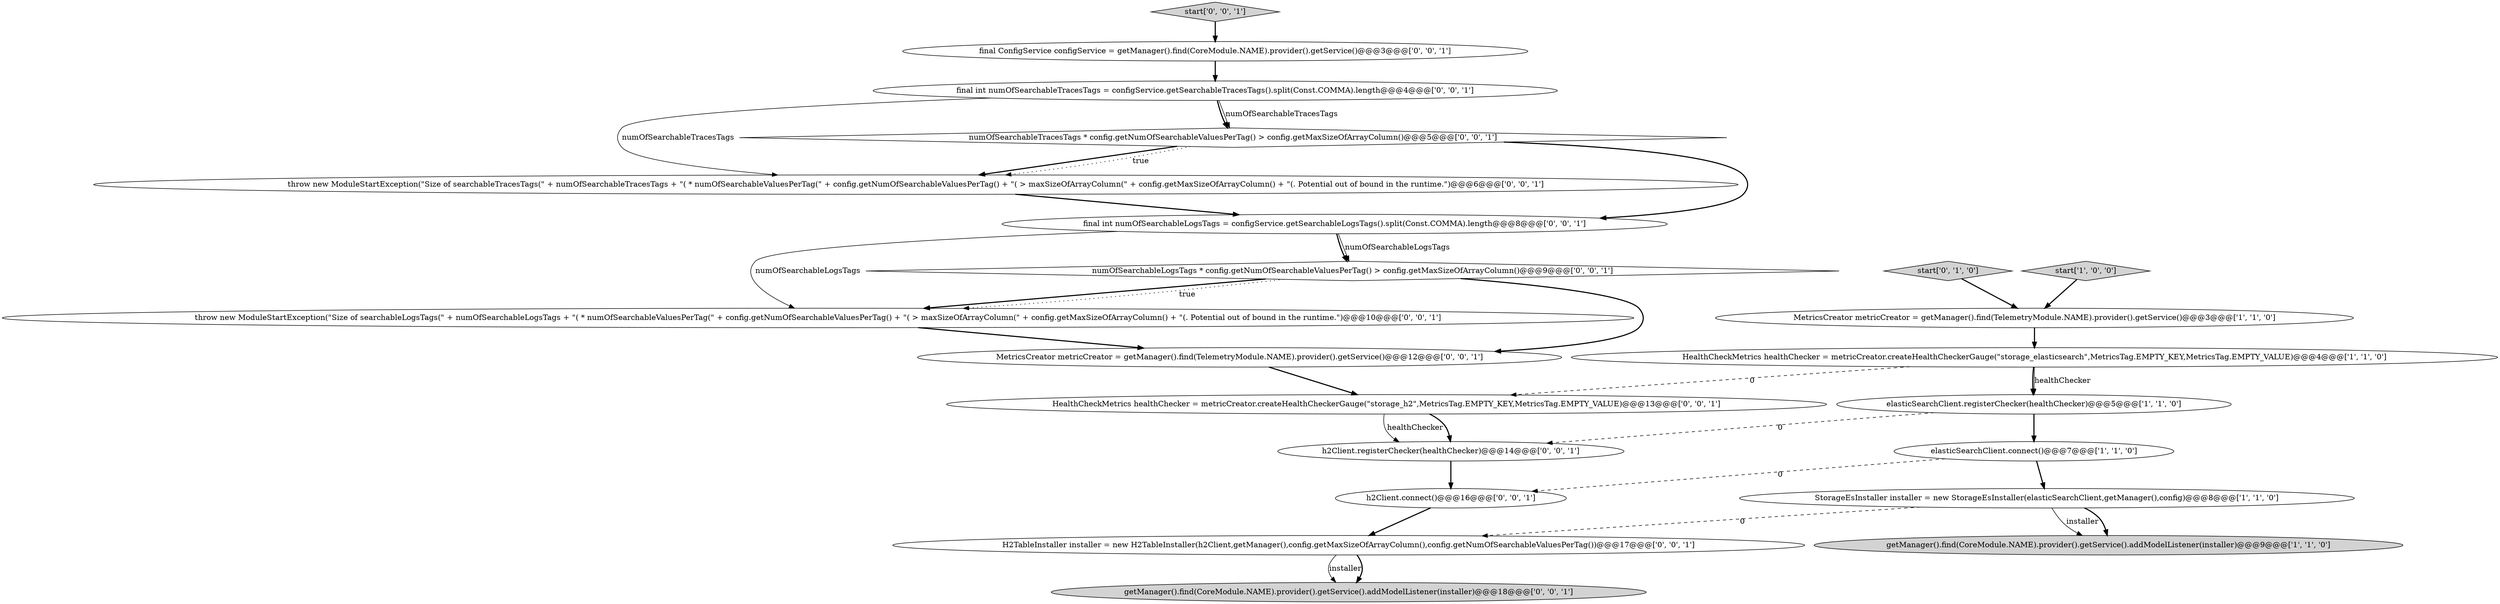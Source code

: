 digraph {
6 [style = filled, label = "MetricsCreator metricCreator = getManager().find(TelemetryModule.NAME).provider().getService()@@@3@@@['1', '1', '0']", fillcolor = white, shape = ellipse image = "AAA0AAABBB1BBB"];
12 [style = filled, label = "h2Client.connect()@@@16@@@['0', '0', '1']", fillcolor = white, shape = ellipse image = "AAA0AAABBB3BBB"];
15 [style = filled, label = "throw new ModuleStartException(\"Size of searchableLogsTags(\" + numOfSearchableLogsTags + \"( * numOfSearchableValuesPerTag(\" + config.getNumOfSearchableValuesPerTag() + \"( > maxSizeOfArrayColumn(\" + config.getMaxSizeOfArrayColumn() + \"(. Potential out of bound in the runtime.\")@@@10@@@['0', '0', '1']", fillcolor = white, shape = ellipse image = "AAA0AAABBB3BBB"];
16 [style = filled, label = "final int numOfSearchableLogsTags = configService.getSearchableLogsTags().split(Const.COMMA).length@@@8@@@['0', '0', '1']", fillcolor = white, shape = ellipse image = "AAA0AAABBB3BBB"];
9 [style = filled, label = "getManager().find(CoreModule.NAME).provider().getService().addModelListener(installer)@@@18@@@['0', '0', '1']", fillcolor = lightgray, shape = ellipse image = "AAA0AAABBB3BBB"];
11 [style = filled, label = "MetricsCreator metricCreator = getManager().find(TelemetryModule.NAME).provider().getService()@@@12@@@['0', '0', '1']", fillcolor = white, shape = ellipse image = "AAA0AAABBB3BBB"];
19 [style = filled, label = "throw new ModuleStartException(\"Size of searchableTracesTags(\" + numOfSearchableTracesTags + \"( * numOfSearchableValuesPerTag(\" + config.getNumOfSearchableValuesPerTag() + \"( > maxSizeOfArrayColumn(\" + config.getMaxSizeOfArrayColumn() + \"(. Potential out of bound in the runtime.\")@@@6@@@['0', '0', '1']", fillcolor = white, shape = ellipse image = "AAA0AAABBB3BBB"];
7 [style = filled, label = "start['0', '1', '0']", fillcolor = lightgray, shape = diamond image = "AAA0AAABBB2BBB"];
0 [style = filled, label = "getManager().find(CoreModule.NAME).provider().getService().addModelListener(installer)@@@9@@@['1', '1', '0']", fillcolor = lightgray, shape = ellipse image = "AAA0AAABBB1BBB"];
2 [style = filled, label = "start['1', '0', '0']", fillcolor = lightgray, shape = diamond image = "AAA0AAABBB1BBB"];
21 [style = filled, label = "start['0', '0', '1']", fillcolor = lightgray, shape = diamond image = "AAA0AAABBB3BBB"];
3 [style = filled, label = "elasticSearchClient.registerChecker(healthChecker)@@@5@@@['1', '1', '0']", fillcolor = white, shape = ellipse image = "AAA0AAABBB1BBB"];
8 [style = filled, label = "HealthCheckMetrics healthChecker = metricCreator.createHealthCheckerGauge(\"storage_h2\",MetricsTag.EMPTY_KEY,MetricsTag.EMPTY_VALUE)@@@13@@@['0', '0', '1']", fillcolor = white, shape = ellipse image = "AAA0AAABBB3BBB"];
20 [style = filled, label = "H2TableInstaller installer = new H2TableInstaller(h2Client,getManager(),config.getMaxSizeOfArrayColumn(),config.getNumOfSearchableValuesPerTag())@@@17@@@['0', '0', '1']", fillcolor = white, shape = ellipse image = "AAA0AAABBB3BBB"];
18 [style = filled, label = "numOfSearchableTracesTags * config.getNumOfSearchableValuesPerTag() > config.getMaxSizeOfArrayColumn()@@@5@@@['0', '0', '1']", fillcolor = white, shape = diamond image = "AAA0AAABBB3BBB"];
5 [style = filled, label = "elasticSearchClient.connect()@@@7@@@['1', '1', '0']", fillcolor = white, shape = ellipse image = "AAA0AAABBB1BBB"];
4 [style = filled, label = "StorageEsInstaller installer = new StorageEsInstaller(elasticSearchClient,getManager(),config)@@@8@@@['1', '1', '0']", fillcolor = white, shape = ellipse image = "AAA0AAABBB1BBB"];
13 [style = filled, label = "final ConfigService configService = getManager().find(CoreModule.NAME).provider().getService()@@@3@@@['0', '0', '1']", fillcolor = white, shape = ellipse image = "AAA0AAABBB3BBB"];
1 [style = filled, label = "HealthCheckMetrics healthChecker = metricCreator.createHealthCheckerGauge(\"storage_elasticsearch\",MetricsTag.EMPTY_KEY,MetricsTag.EMPTY_VALUE)@@@4@@@['1', '1', '0']", fillcolor = white, shape = ellipse image = "AAA0AAABBB1BBB"];
17 [style = filled, label = "h2Client.registerChecker(healthChecker)@@@14@@@['0', '0', '1']", fillcolor = white, shape = ellipse image = "AAA0AAABBB3BBB"];
14 [style = filled, label = "final int numOfSearchableTracesTags = configService.getSearchableTracesTags().split(Const.COMMA).length@@@4@@@['0', '0', '1']", fillcolor = white, shape = ellipse image = "AAA0AAABBB3BBB"];
10 [style = filled, label = "numOfSearchableLogsTags * config.getNumOfSearchableValuesPerTag() > config.getMaxSizeOfArrayColumn()@@@9@@@['0', '0', '1']", fillcolor = white, shape = diamond image = "AAA0AAABBB3BBB"];
3->17 [style = dashed, label="0"];
14->18 [style = bold, label=""];
7->6 [style = bold, label=""];
8->17 [style = solid, label="healthChecker"];
17->12 [style = bold, label=""];
1->8 [style = dashed, label="0"];
10->11 [style = bold, label=""];
20->9 [style = solid, label="installer"];
8->17 [style = bold, label=""];
3->5 [style = bold, label=""];
16->10 [style = bold, label=""];
5->4 [style = bold, label=""];
19->16 [style = bold, label=""];
1->3 [style = bold, label=""];
1->3 [style = solid, label="healthChecker"];
15->11 [style = bold, label=""];
18->19 [style = bold, label=""];
11->8 [style = bold, label=""];
14->19 [style = solid, label="numOfSearchableTracesTags"];
18->16 [style = bold, label=""];
12->20 [style = bold, label=""];
18->19 [style = dotted, label="true"];
5->12 [style = dashed, label="0"];
16->10 [style = solid, label="numOfSearchableLogsTags"];
2->6 [style = bold, label=""];
14->18 [style = solid, label="numOfSearchableTracesTags"];
10->15 [style = bold, label=""];
4->20 [style = dashed, label="0"];
20->9 [style = bold, label=""];
4->0 [style = solid, label="installer"];
10->15 [style = dotted, label="true"];
13->14 [style = bold, label=""];
6->1 [style = bold, label=""];
16->15 [style = solid, label="numOfSearchableLogsTags"];
4->0 [style = bold, label=""];
21->13 [style = bold, label=""];
}
